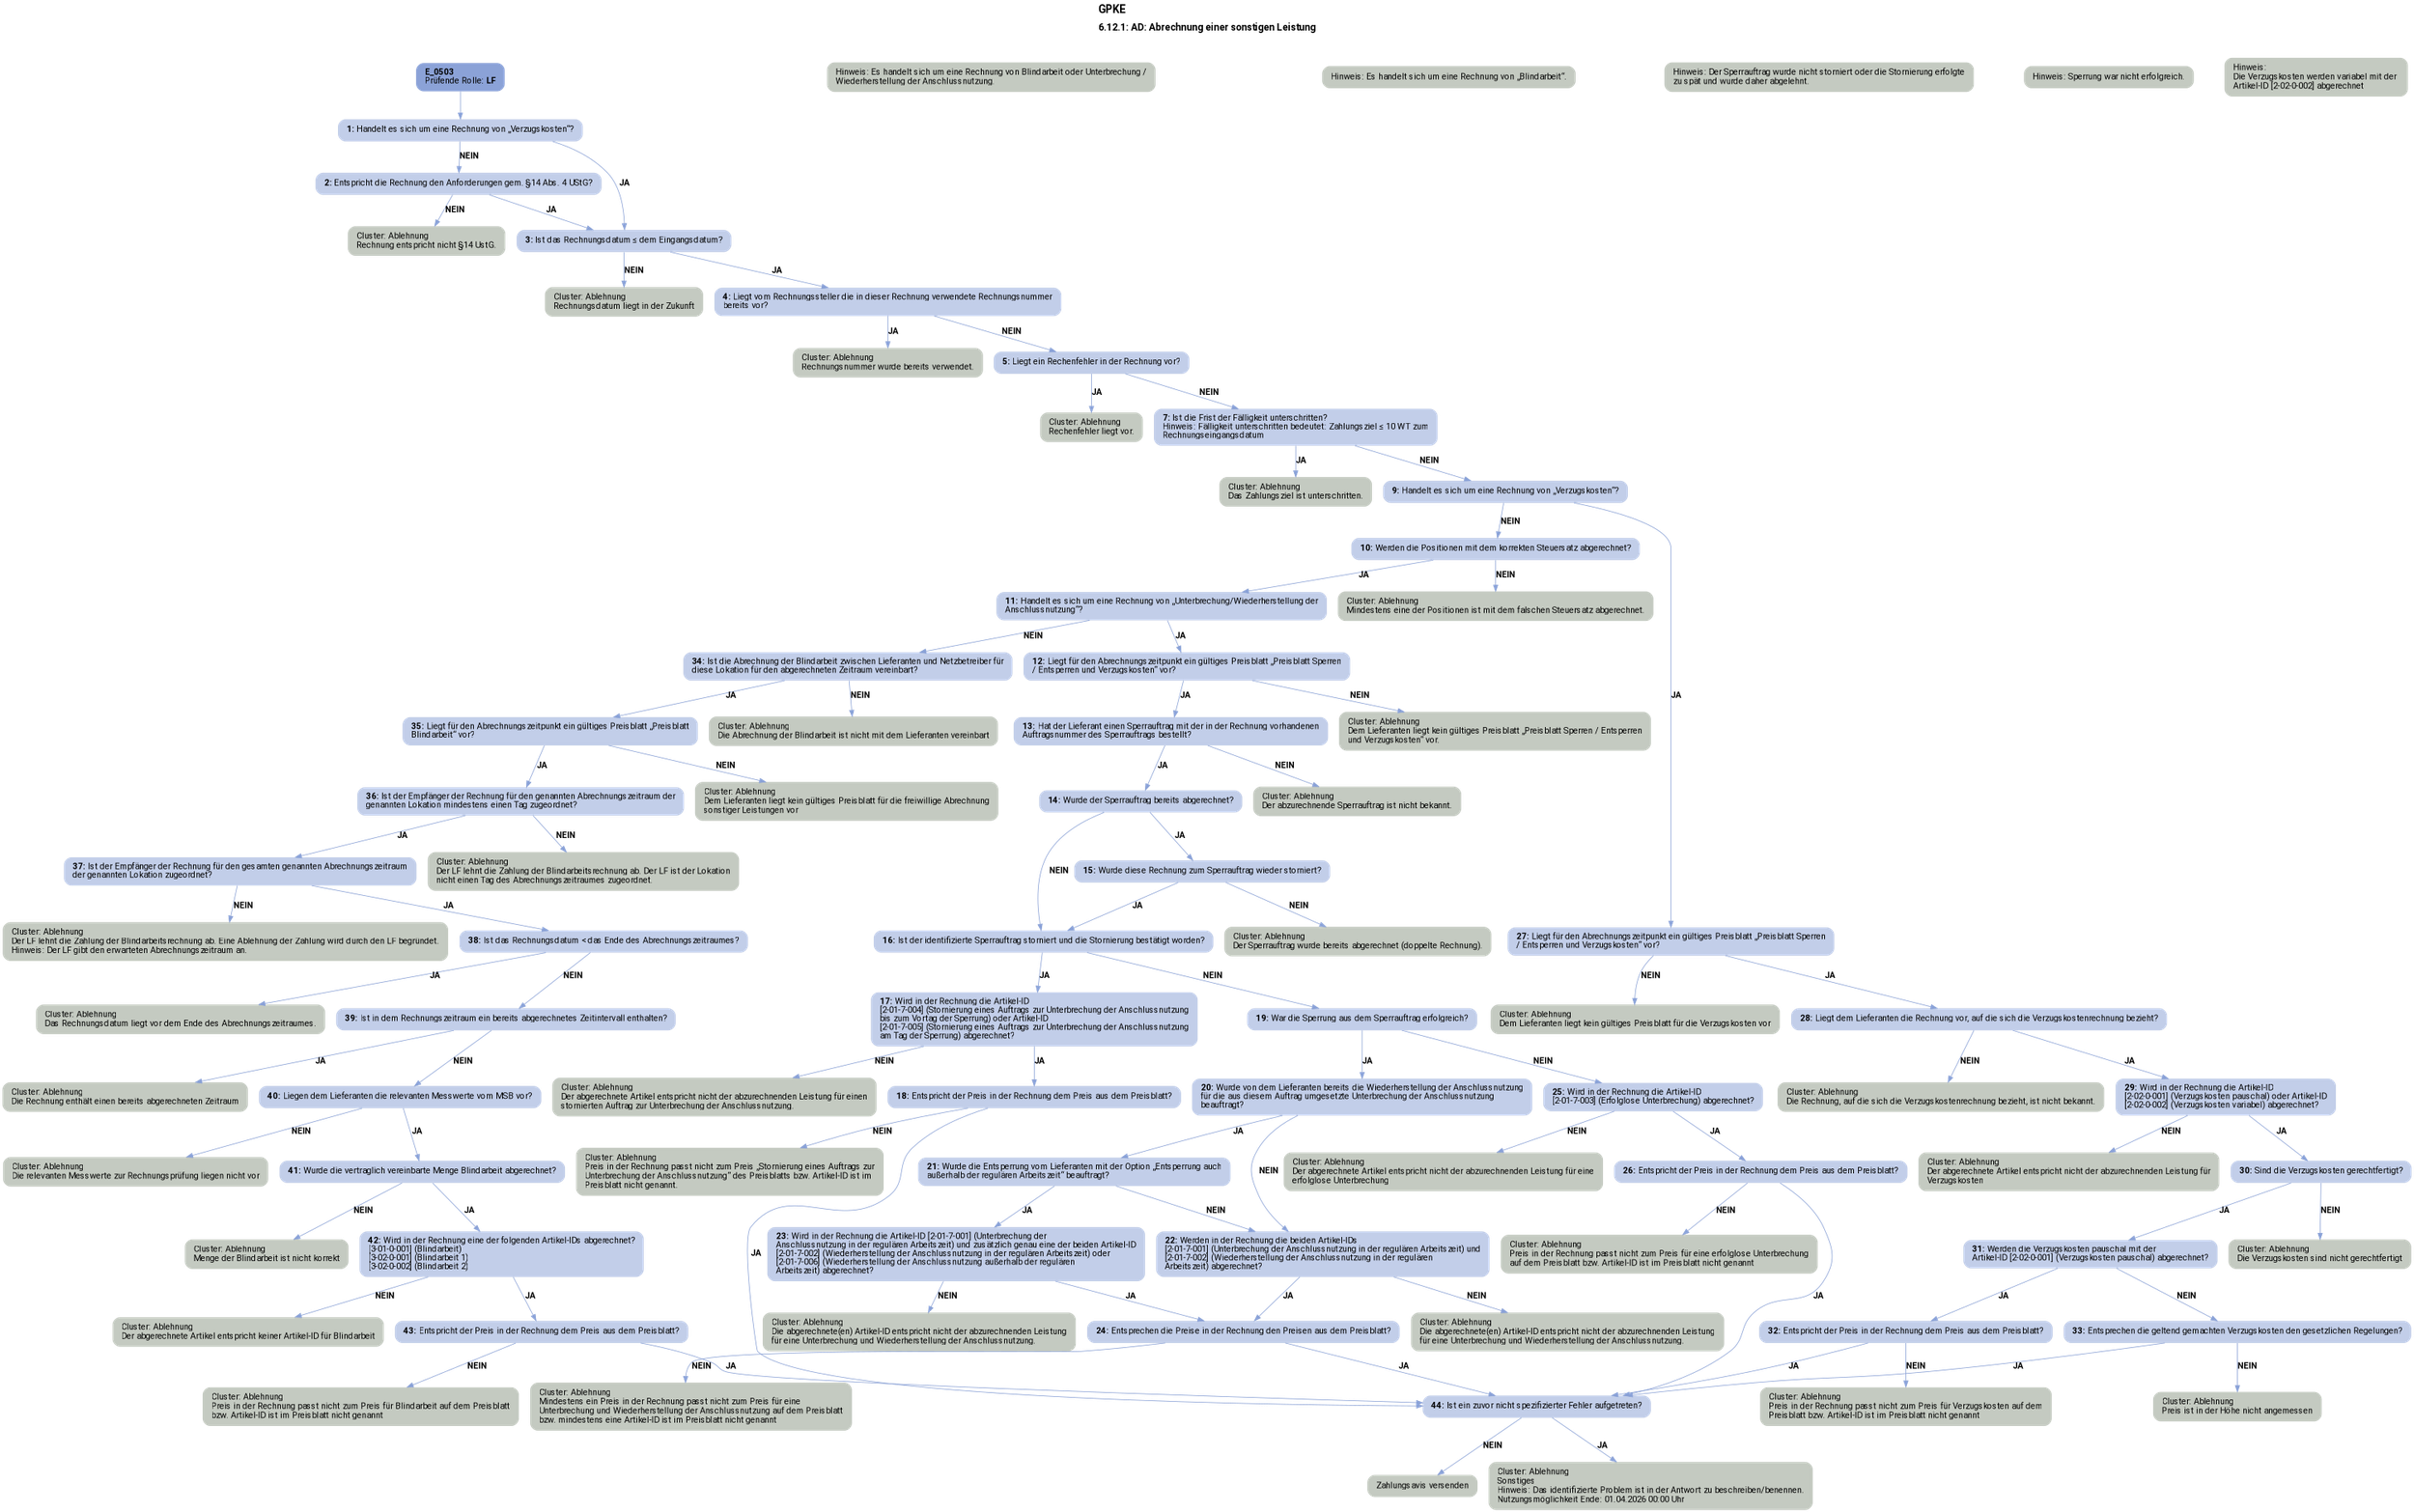 digraph D {
    labelloc="t";
    label=<<B><FONT POINT-SIZE="18">GPKE</FONT></B><BR align="left"/><BR/><B><FONT POINT-SIZE="16">6.12.1: AD: Abrechnung einer sonstigen Leistung</FONT></B><BR align="left"/><BR/><BR/><BR/>>;
    ratio="compress";
    concentrate=true;
    pack=true;
    rankdir=TB;
    packmode="array";
    size="20,20";
    fontsize=12;
    "Start" [margin="0.2,0.12", shape=box, style="filled,rounded", penwidth=0.0, fillcolor="#8ba2d7", label=<<B>E_0503</B><BR align="left"/><FONT>Prüfende Rolle: <B>LF</B></FONT><BR align="center"/>>, fontname="Roboto, sans-serif"];
    "1" [margin="0.2,0.12", shape=box, style="filled,rounded", penwidth=0.0, fillcolor="#c2cee9", label=<<B>1: </B>Handelt es sich um eine Rechnung von „Verzugskosten“?<BR align="left"/>>, fontname="Roboto, sans-serif"];
    "2" [margin="0.2,0.12", shape=box, style="filled,rounded", penwidth=0.0, fillcolor="#c2cee9", label=<<B>2: </B>Entspricht die Rechnung den Anforderungen gem. §14 Abs. 4 UStG?<BR align="left"/>>, fontname="Roboto, sans-serif"];
    "A01" [margin="0.2,0.12", shape=box, style="filled,rounded", penwidth=0.0, fillcolor="#c4cac1", label=<<FONT>Cluster: Ablehnung<BR align="left"/>Rechnung entspricht nicht §14 UstG.<BR align="left"/></FONT>>, fontname="Roboto, sans-serif"];
    "3" [margin="0.2,0.12", shape=box, style="filled,rounded", penwidth=0.0, fillcolor="#c2cee9", label=<<B>3: </B>Ist das Rechnungsdatum ≤ dem Eingangsdatum?<BR align="left"/>>, fontname="Roboto, sans-serif"];
    "A02" [margin="0.2,0.12", shape=box, style="filled,rounded", penwidth=0.0, fillcolor="#c4cac1", label=<<FONT>Cluster: Ablehnung<BR align="left"/>Rechnungsdatum liegt in der Zukunft<BR align="left"/></FONT>>, fontname="Roboto, sans-serif"];
    "4" [margin="0.2,0.12", shape=box, style="filled,rounded", penwidth=0.0, fillcolor="#c2cee9", label=<<B>4: </B>Liegt vom Rechnungssteller die in dieser Rechnung verwendete Rechnungsnummer<BR align="left"/>bereits vor?<BR align="left"/>>, fontname="Roboto, sans-serif"];
    "A03" [margin="0.2,0.12", shape=box, style="filled,rounded", penwidth=0.0, fillcolor="#c4cac1", label=<<FONT>Cluster: Ablehnung<BR align="left"/>Rechnungsnummer wurde bereits verwendet.<BR align="left"/></FONT>>, fontname="Roboto, sans-serif"];
    "5" [margin="0.2,0.12", shape=box, style="filled,rounded", penwidth=0.0, fillcolor="#c2cee9", label=<<B>5: </B>Liegt ein Rechenfehler in der Rechnung vor?<BR align="left"/>>, fontname="Roboto, sans-serif"];
    "A04" [margin="0.2,0.12", shape=box, style="filled,rounded", penwidth=0.0, fillcolor="#c4cac1", label=<<FONT>Cluster: Ablehnung<BR align="left"/>Rechenfehler liegt vor.<BR align="left"/></FONT>>, fontname="Roboto, sans-serif"];
    "7" [margin="0.2,0.12", shape=box, style="filled,rounded", penwidth=0.0, fillcolor="#c2cee9", label=<<B>7: </B>Ist die Frist der Fälligkeit unterschritten?<BR align="left"/>Hinweis: Fälligkeit unterschritten bedeutet: Zahlungsziel ≤ 10 WT zum<BR align="left"/>Rechnungseingangsdatum<BR align="left"/>>, fontname="Roboto, sans-serif"];
    "A05" [margin="0.2,0.12", shape=box, style="filled,rounded", penwidth=0.0, fillcolor="#c4cac1", label=<<FONT>Cluster: Ablehnung<BR align="left"/>Das Zahlungsziel ist unterschritten.<BR align="left"/></FONT>>, fontname="Roboto, sans-serif"];
    "9" [margin="0.2,0.12", shape=box, style="filled,rounded", penwidth=0.0, fillcolor="#c2cee9", label=<<B>9: </B>Handelt es sich um eine Rechnung von „Verzugskosten“?<BR align="left"/>>, fontname="Roboto, sans-serif"];
    "Hinweis: Es handelt sich um eine Rechnung von Blindarbeit oder Unterbrechung / Wiederherstellung der Anschlussnutzung." [margin="0.2,0.12", shape=box, style="filled,rounded", penwidth=0.0, fillcolor="#c4cac1", label=<<FONT>Hinweis: Es handelt sich um eine Rechnung von Blindarbeit oder Unterbrechung /<BR align="left"/>Wiederherstellung der Anschlussnutzung.<BR align="left"/></FONT>>, fontname="Roboto, sans-serif"];
    "10" [margin="0.2,0.12", shape=box, style="filled,rounded", penwidth=0.0, fillcolor="#c2cee9", label=<<B>10: </B>Werden die Positionen mit dem korrekten Steuersatz abgerechnet?<BR align="left"/>>, fontname="Roboto, sans-serif"];
    "A07" [margin="0.2,0.12", shape=box, style="filled,rounded", penwidth=0.0, fillcolor="#c4cac1", label=<<FONT>Cluster: Ablehnung<BR align="left"/>Mindestens eine der Positionen ist mit dem falschen Steuersatz abgerechnet.<BR align="left"/></FONT>>, fontname="Roboto, sans-serif"];
    "11" [margin="0.2,0.12", shape=box, style="filled,rounded", penwidth=0.0, fillcolor="#c2cee9", label=<<B>11: </B>Handelt es sich um eine Rechnung von „Unterbrechung/Wiederherstellung der<BR align="left"/>Anschlussnutzung“?<BR align="left"/>>, fontname="Roboto, sans-serif"];
    "Hinweis: Es handelt sich um eine Rechnung von „Blindarbeit“." [margin="0.2,0.12", shape=box, style="filled,rounded", penwidth=0.0, fillcolor="#c4cac1", label=<<FONT>Hinweis: Es handelt sich um eine Rechnung von „Blindarbeit“.<BR align="left"/></FONT>>, fontname="Roboto, sans-serif"];
    "12" [margin="0.2,0.12", shape=box, style="filled,rounded", penwidth=0.0, fillcolor="#c2cee9", label=<<B>12: </B>Liegt für den Abrechnungszeitpunkt ein gültiges Preisblatt „Preisblatt Sperren<BR align="left"/>/ Entsperren und Verzugskosten“ vor?<BR align="left"/>>, fontname="Roboto, sans-serif"];
    "A08" [margin="0.2,0.12", shape=box, style="filled,rounded", penwidth=0.0, fillcolor="#c4cac1", label=<<FONT>Cluster: Ablehnung<BR align="left"/>Dem Lieferanten liegt kein gültiges Preisblatt „Preisblatt Sperren / Entsperren<BR align="left"/>und Verzugskosten“ vor.<BR align="left"/></FONT>>, fontname="Roboto, sans-serif"];
    "13" [margin="0.2,0.12", shape=box, style="filled,rounded", penwidth=0.0, fillcolor="#c2cee9", label=<<B>13: </B>Hat der Lieferant einen Sperrauftrag mit der in der Rechnung vorhandenen<BR align="left"/>Auftragsnummer des Sperrauftrags bestellt?<BR align="left"/>>, fontname="Roboto, sans-serif"];
    "A09" [margin="0.2,0.12", shape=box, style="filled,rounded", penwidth=0.0, fillcolor="#c4cac1", label=<<FONT>Cluster: Ablehnung<BR align="left"/>Der abzurechnende Sperrauftrag ist nicht bekannt.<BR align="left"/></FONT>>, fontname="Roboto, sans-serif"];
    "14" [margin="0.2,0.12", shape=box, style="filled,rounded", penwidth=0.0, fillcolor="#c2cee9", label=<<B>14: </B>Wurde der Sperrauftrag bereits abgerechnet?<BR align="left"/>>, fontname="Roboto, sans-serif"];
    "15" [margin="0.2,0.12", shape=box, style="filled,rounded", penwidth=0.0, fillcolor="#c2cee9", label=<<B>15: </B>Wurde diese Rechnung zum Sperrauftrag wieder storniert?<BR align="left"/>>, fontname="Roboto, sans-serif"];
    "A10" [margin="0.2,0.12", shape=box, style="filled,rounded", penwidth=0.0, fillcolor="#c4cac1", label=<<FONT>Cluster: Ablehnung<BR align="left"/>Der Sperrauftrag wurde bereits abgerechnet (doppelte Rechnung).<BR align="left"/></FONT>>, fontname="Roboto, sans-serif"];
    "16" [margin="0.2,0.12", shape=box, style="filled,rounded", penwidth=0.0, fillcolor="#c2cee9", label=<<B>16: </B>Ist der identifizierte Sperrauftrag storniert und die Stornierung bestätigt worden?<BR align="left"/>>, fontname="Roboto, sans-serif"];
    "Hinweis: Der Sperrauftrag wurde nicht storniert oder die Stornierung erfolgte zu spät und wurde daher abgelehnt." [margin="0.2,0.12", shape=box, style="filled,rounded", penwidth=0.0, fillcolor="#c4cac1", label=<<FONT>Hinweis: Der Sperrauftrag wurde nicht storniert oder die Stornierung erfolgte<BR align="left"/>zu spät und wurde daher abgelehnt.<BR align="left"/></FONT>>, fontname="Roboto, sans-serif"];
    "17" [margin="0.2,0.12", shape=box, style="filled,rounded", penwidth=0.0, fillcolor="#c2cee9", label=<<B>17: </B>Wird in der Rechnung die Artikel-ID<BR align="left"/>[2-01-7-004] (Stornierung eines Auftrags zur Unterbrechung der Anschlussnutzung<BR align="left"/>bis zum Vortag der Sperrung) oder Artikel-ID<BR align="left"/>[2-01-7-005] (Stornierung eines Auftrags zur Unterbrechung der Anschlussnutzung<BR align="left"/>am Tag der Sperrung) abgerechnet?<BR align="left"/>>, fontname="Roboto, sans-serif"];
    "A11" [margin="0.2,0.12", shape=box, style="filled,rounded", penwidth=0.0, fillcolor="#c4cac1", label=<<FONT>Cluster: Ablehnung<BR align="left"/>Der abgerechnete Artikel entspricht nicht der abzurechnenden Leistung für einen<BR align="left"/>stornierten Auftrag zur Unterbrechung der Anschlussnutzung.<BR align="left"/></FONT>>, fontname="Roboto, sans-serif"];
    "18" [margin="0.2,0.12", shape=box, style="filled,rounded", penwidth=0.0, fillcolor="#c2cee9", label=<<B>18: </B>Entspricht der Preis in der Rechnung dem Preis aus dem Preisblatt?<BR align="left"/>>, fontname="Roboto, sans-serif"];
    "A12" [margin="0.2,0.12", shape=box, style="filled,rounded", penwidth=0.0, fillcolor="#c4cac1", label=<<FONT>Cluster: Ablehnung<BR align="left"/>Preis in der Rechnung passt nicht zum Preis „Stornierung eines Auftrags zur<BR align="left"/>Unterbrechung der Anschlussnutzung“ des Preisblatts bzw. Artikel-ID ist im<BR align="left"/>Preisblatt nicht genannt.<BR align="left"/></FONT>>, fontname="Roboto, sans-serif"];
    "19" [margin="0.2,0.12", shape=box, style="filled,rounded", penwidth=0.0, fillcolor="#c2cee9", label=<<B>19: </B>War die Sperrung aus dem Sperrauftrag erfolgreich?<BR align="left"/>>, fontname="Roboto, sans-serif"];
    "Hinweis: Sperrung war nicht erfolgreich." [margin="0.2,0.12", shape=box, style="filled,rounded", penwidth=0.0, fillcolor="#c4cac1", label=<<FONT>Hinweis: Sperrung war nicht erfolgreich.<BR align="left"/></FONT>>, fontname="Roboto, sans-serif"];
    "20" [margin="0.2,0.12", shape=box, style="filled,rounded", penwidth=0.0, fillcolor="#c2cee9", label=<<B>20: </B>Wurde von dem Lieferanten bereits die Wiederherstellung der Anschlussnutzung<BR align="left"/>für die aus diesem Auftrag umgesetzte Unterbrechung der Anschlussnutzung<BR align="left"/>beauftragt?<BR align="left"/>>, fontname="Roboto, sans-serif"];
    "21" [margin="0.2,0.12", shape=box, style="filled,rounded", penwidth=0.0, fillcolor="#c2cee9", label=<<B>21: </B>Wurde die Entsperrung vom Lieferanten mit der Option „Entsperrung auch<BR align="left"/>außerhalb der regulären Arbeitszeit“ beauftragt?<BR align="left"/>>, fontname="Roboto, sans-serif"];
    "22" [margin="0.2,0.12", shape=box, style="filled,rounded", penwidth=0.0, fillcolor="#c2cee9", label=<<B>22: </B>Werden in der Rechnung die beiden Artikel-IDs<BR align="left"/>[2-01-7-001] (Unterbrechung der Anschlussnutzung in der regulären Arbeitszeit) und<BR align="left"/>[2-01-7-002] (Wiederherstellung der Anschlussnutzung in der regulären<BR align="left"/>Arbeitszeit) abgerechnet?<BR align="left"/>>, fontname="Roboto, sans-serif"];
    "A13" [margin="0.2,0.12", shape=box, style="filled,rounded", penwidth=0.0, fillcolor="#c4cac1", label=<<FONT>Cluster: Ablehnung<BR align="left"/>Die abgerechnete(en) Artikel-ID entspricht nicht der abzurechnenden Leistung<BR align="left"/>für eine Unterbrechung und Wiederherstellung der Anschlussnutzung.<BR align="left"/></FONT>>, fontname="Roboto, sans-serif"];
    "23" [margin="0.2,0.12", shape=box, style="filled,rounded", penwidth=0.0, fillcolor="#c2cee9", label=<<B>23: </B>Wird in der Rechnung die Artikel-ID [2-01-7-001] (Unterbrechung der<BR align="left"/>Anschlussnutzung in der regulären Arbeitszeit) und zusätzlich genau eine der beiden Artikel-ID<BR align="left"/>[2-01-7-002] (Wiederherstellung der Anschlussnutzung in der regulären Arbeitszeit) oder<BR align="left"/>[2-01-7-006] (Wiederherstellung der Anschlussnutzung außerhalb der regulären<BR align="left"/>Arbeitszeit) abgerechnet?<BR align="left"/>>, fontname="Roboto, sans-serif"];
    "A14" [margin="0.2,0.12", shape=box, style="filled,rounded", penwidth=0.0, fillcolor="#c4cac1", label=<<FONT>Cluster: Ablehnung<BR align="left"/>Die abgerechnete(en) Artikel-ID entspricht nicht der abzurechnenden Leistung<BR align="left"/>für eine Unterbrechung und Wiederherstellung der Anschlussnutzung.<BR align="left"/></FONT>>, fontname="Roboto, sans-serif"];
    "24" [margin="0.2,0.12", shape=box, style="filled,rounded", penwidth=0.0, fillcolor="#c2cee9", label=<<B>24: </B>Entsprechen die Preise in der Rechnung den Preisen aus dem Preisblatt?<BR align="left"/>>, fontname="Roboto, sans-serif"];
    "A15" [margin="0.2,0.12", shape=box, style="filled,rounded", penwidth=0.0, fillcolor="#c4cac1", label=<<FONT>Cluster: Ablehnung<BR align="left"/>Mindestens ein Preis in der Rechnung passt nicht zum Preis für eine<BR align="left"/>Unterbrechung und Wiederherstellung der Anschlussnutzung auf dem Preisblatt<BR align="left"/>bzw. mindestens eine Artikel-ID ist im Preisblatt nicht genannt<BR align="left"/></FONT>>, fontname="Roboto, sans-serif"];
    "25" [margin="0.2,0.12", shape=box, style="filled,rounded", penwidth=0.0, fillcolor="#c2cee9", label=<<B>25: </B>Wird in der Rechnung die Artikel-ID<BR align="left"/>[2-01-7-003] (Erfolglose Unterbrechung) abgerechnet?<BR align="left"/>>, fontname="Roboto, sans-serif"];
    "A16" [margin="0.2,0.12", shape=box, style="filled,rounded", penwidth=0.0, fillcolor="#c4cac1", label=<<FONT>Cluster: Ablehnung<BR align="left"/>Der abgerechnete Artikel entspricht nicht der abzurechnenden Leistung für eine<BR align="left"/>erfolglose Unterbrechung<BR align="left"/></FONT>>, fontname="Roboto, sans-serif"];
    "26" [margin="0.2,0.12", shape=box, style="filled,rounded", penwidth=0.0, fillcolor="#c2cee9", label=<<B>26: </B>Entspricht der Preis in der Rechnung dem Preis aus dem Preisblatt?<BR align="left"/>>, fontname="Roboto, sans-serif"];
    "A17" [margin="0.2,0.12", shape=box, style="filled,rounded", penwidth=0.0, fillcolor="#c4cac1", label=<<FONT>Cluster: Ablehnung<BR align="left"/>Preis in der Rechnung passt nicht zum Preis für eine erfolglose Unterbrechung<BR align="left"/>auf dem Preisblatt bzw. Artikel-ID ist im Preisblatt nicht genannt<BR align="left"/></FONT>>, fontname="Roboto, sans-serif"];
    "27" [margin="0.2,0.12", shape=box, style="filled,rounded", penwidth=0.0, fillcolor="#c2cee9", label=<<B>27: </B>Liegt für den Abrechnungszeitpunkt ein gültiges Preisblatt „Preisblatt Sperren<BR align="left"/>/ Entsperren und Verzugskosten“ vor?<BR align="left"/>>, fontname="Roboto, sans-serif"];
    "A18" [margin="0.2,0.12", shape=box, style="filled,rounded", penwidth=0.0, fillcolor="#c4cac1", label=<<FONT>Cluster: Ablehnung<BR align="left"/>Dem Lieferanten liegt kein gültiges Preisblatt für die Verzugskosten vor<BR align="left"/></FONT>>, fontname="Roboto, sans-serif"];
    "28" [margin="0.2,0.12", shape=box, style="filled,rounded", penwidth=0.0, fillcolor="#c2cee9", label=<<B>28: </B>Liegt dem Lieferanten die Rechnung vor, auf die sich die Verzugskostenrechnung bezieht?<BR align="left"/>>, fontname="Roboto, sans-serif"];
    "A19" [margin="0.2,0.12", shape=box, style="filled,rounded", penwidth=0.0, fillcolor="#c4cac1", label=<<FONT>Cluster: Ablehnung<BR align="left"/>Die Rechnung, auf die sich die Verzugskostenrechnung bezieht, ist nicht bekannt.<BR align="left"/></FONT>>, fontname="Roboto, sans-serif"];
    "29" [margin="0.2,0.12", shape=box, style="filled,rounded", penwidth=0.0, fillcolor="#c2cee9", label=<<B>29: </B>Wird in der Rechnung die Artikel-ID<BR align="left"/>[2-02-0-001] (Verzugskosten pauschal) oder Artikel-ID<BR align="left"/>[2-02-0-002] (Verzugskosten variabel) abgerechnet?<BR align="left"/>>, fontname="Roboto, sans-serif"];
    "A20" [margin="0.2,0.12", shape=box, style="filled,rounded", penwidth=0.0, fillcolor="#c4cac1", label=<<FONT>Cluster: Ablehnung<BR align="left"/>Der abgerechnete Artikel entspricht nicht der abzurechnenden Leistung für<BR align="left"/>Verzugskosten<BR align="left"/></FONT>>, fontname="Roboto, sans-serif"];
    "30" [margin="0.2,0.12", shape=box, style="filled,rounded", penwidth=0.0, fillcolor="#c2cee9", label=<<B>30: </B>Sind die Verzugskosten gerechtfertigt?<BR align="left"/>>, fontname="Roboto, sans-serif"];
    "A21" [margin="0.2,0.12", shape=box, style="filled,rounded", penwidth=0.0, fillcolor="#c4cac1", label=<<FONT>Cluster: Ablehnung<BR align="left"/>Die Verzugskosten sind nicht gerechtfertigt<BR align="left"/></FONT>>, fontname="Roboto, sans-serif"];
    "31" [margin="0.2,0.12", shape=box, style="filled,rounded", penwidth=0.0, fillcolor="#c2cee9", label=<<B>31: </B>Werden die Verzugskosten pauschal mit der<BR align="left"/>Artikel-ID [2-02-0-001] (Verzugskosten pauschal) abgerechnet?<BR align="left"/>>, fontname="Roboto, sans-serif"];
    "Hinweis:
Die Verzugskosten werden variabel mit der 
Artikel-ID [2-02-0-002] abgerechnet" [margin="0.2,0.12", shape=box, style="filled,rounded", penwidth=0.0, fillcolor="#c4cac1", label=<<FONT>Hinweis:<BR align="left"/>Die Verzugskosten werden variabel mit der <BR align="left"/>Artikel-ID [2-02-0-002] abgerechnet<BR align="left"/></FONT>>, fontname="Roboto, sans-serif"];
    "32" [margin="0.2,0.12", shape=box, style="filled,rounded", penwidth=0.0, fillcolor="#c2cee9", label=<<B>32: </B>Entspricht der Preis in der Rechnung dem Preis aus dem Preisblatt?<BR align="left"/>>, fontname="Roboto, sans-serif"];
    "A22" [margin="0.2,0.12", shape=box, style="filled,rounded", penwidth=0.0, fillcolor="#c4cac1", label=<<FONT>Cluster: Ablehnung<BR align="left"/>Preis in der Rechnung passt nicht zum Preis für Verzugskosten auf dem<BR align="left"/>Preisblatt bzw. Artikel-ID ist im Preisblatt nicht genannt<BR align="left"/></FONT>>, fontname="Roboto, sans-serif"];
    "33" [margin="0.2,0.12", shape=box, style="filled,rounded", penwidth=0.0, fillcolor="#c2cee9", label=<<B>33: </B>Entsprechen die geltend gemachten Verzugskosten den gesetzlichen Regelungen?<BR align="left"/>>, fontname="Roboto, sans-serif"];
    "A23" [margin="0.2,0.12", shape=box, style="filled,rounded", penwidth=0.0, fillcolor="#c4cac1", label=<<FONT>Cluster: Ablehnung<BR align="left"/>Preis ist in der Höhe nicht angemessen<BR align="left"/></FONT>>, fontname="Roboto, sans-serif"];
    "34" [margin="0.2,0.12", shape=box, style="filled,rounded", penwidth=0.0, fillcolor="#c2cee9", label=<<B>34: </B>Ist die Abrechnung der Blindarbeit zwischen Lieferanten und Netzbetreiber für<BR align="left"/>diese Lokation für den abgerechneten Zeitraum vereinbart?<BR align="left"/>>, fontname="Roboto, sans-serif"];
    "A24" [margin="0.2,0.12", shape=box, style="filled,rounded", penwidth=0.0, fillcolor="#c4cac1", label=<<FONT>Cluster: Ablehnung<BR align="left"/>Die Abrechnung der Blindarbeit ist nicht mit dem Lieferanten vereinbart<BR align="left"/></FONT>>, fontname="Roboto, sans-serif"];
    "35" [margin="0.2,0.12", shape=box, style="filled,rounded", penwidth=0.0, fillcolor="#c2cee9", label=<<B>35: </B>Liegt für den Abrechnungszeitpunkt ein gültiges Preisblatt „Preisblatt<BR align="left"/>Blindarbeit“ vor?<BR align="left"/>>, fontname="Roboto, sans-serif"];
    "A25" [margin="0.2,0.12", shape=box, style="filled,rounded", penwidth=0.0, fillcolor="#c4cac1", label=<<FONT>Cluster: Ablehnung<BR align="left"/>Dem Lieferanten liegt kein gültiges Preisblatt für die freiwillige Abrechnung<BR align="left"/>sonstiger Leistungen vor<BR align="left"/></FONT>>, fontname="Roboto, sans-serif"];
    "36" [margin="0.2,0.12", shape=box, style="filled,rounded", penwidth=0.0, fillcolor="#c2cee9", label=<<B>36: </B>Ist der Empfänger der Rechnung für den genannten Abrechnungszeitraum der<BR align="left"/>genannten Lokation mindestens einen Tag zugeordnet?<BR align="left"/>>, fontname="Roboto, sans-serif"];
    "A26" [margin="0.2,0.12", shape=box, style="filled,rounded", penwidth=0.0, fillcolor="#c4cac1", label=<<FONT>Cluster: Ablehnung<BR align="left"/>Der LF lehnt die Zahlung der Blindarbeitsrechnung ab. Der LF ist der Lokation<BR align="left"/>nicht einen Tag des Abrechnungszeitraumes zugeordnet.<BR align="left"/></FONT>>, fontname="Roboto, sans-serif"];
    "37" [margin="0.2,0.12", shape=box, style="filled,rounded", penwidth=0.0, fillcolor="#c2cee9", label=<<B>37: </B>Ist der Empfänger der Rechnung für den gesamten genannten Abrechnungszeitraum<BR align="left"/>der genannten Lokation zugeordnet?<BR align="left"/>>, fontname="Roboto, sans-serif"];
    "A32" [margin="0.2,0.12", shape=box, style="filled,rounded", penwidth=0.0, fillcolor="#c4cac1", label=<<FONT>Cluster: Ablehnung<BR align="left"/>Der LF lehnt die Zahlung der Blindarbeitsrechnung ab. Eine Ablehnung der Zahlung wird durch den LF begründet.<BR align="left"/>Hinweis: Der LF gibt den erwarteten Abrechnungszeitraum an.<BR align="left"/></FONT>>, fontname="Roboto, sans-serif"];
    "38" [margin="0.2,0.12", shape=box, style="filled,rounded", penwidth=0.0, fillcolor="#c2cee9", label=<<B>38: </B>Ist das Rechnungsdatum &lt; das Ende des Abrechnungszeitraumes?<BR align="left"/>>, fontname="Roboto, sans-serif"];
    "A33" [margin="0.2,0.12", shape=box, style="filled,rounded", penwidth=0.0, fillcolor="#c4cac1", label=<<FONT>Cluster: Ablehnung<BR align="left"/>Das Rechnungsdatum liegt vor dem Ende des Abrechnungszeitraumes.<BR align="left"/></FONT>>, fontname="Roboto, sans-serif"];
    "39" [margin="0.2,0.12", shape=box, style="filled,rounded", penwidth=0.0, fillcolor="#c2cee9", label=<<B>39: </B>Ist in dem Rechnungszeitraum ein bereits abgerechnetes Zeitintervall enthalten?<BR align="left"/>>, fontname="Roboto, sans-serif"];
    "A27" [margin="0.2,0.12", shape=box, style="filled,rounded", penwidth=0.0, fillcolor="#c4cac1", label=<<FONT>Cluster: Ablehnung<BR align="left"/>Die Rechnung enthält einen bereits abgerechneten Zeitraum<BR align="left"/></FONT>>, fontname="Roboto, sans-serif"];
    "40" [margin="0.2,0.12", shape=box, style="filled,rounded", penwidth=0.0, fillcolor="#c2cee9", label=<<B>40: </B>Liegen dem Lieferanten die relevanten Messwerte vom MSB vor?<BR align="left"/>>, fontname="Roboto, sans-serif"];
    "A28" [margin="0.2,0.12", shape=box, style="filled,rounded", penwidth=0.0, fillcolor="#c4cac1", label=<<FONT>Cluster: Ablehnung<BR align="left"/>Die relevanten Messwerte zur Rechnungsprüfung liegen nicht vor<BR align="left"/></FONT>>, fontname="Roboto, sans-serif"];
    "41" [margin="0.2,0.12", shape=box, style="filled,rounded", penwidth=0.0, fillcolor="#c2cee9", label=<<B>41: </B>Wurde die vertraglich vereinbarte Menge Blindarbeit abgerechnet?<BR align="left"/>>, fontname="Roboto, sans-serif"];
    "A29" [margin="0.2,0.12", shape=box, style="filled,rounded", penwidth=0.0, fillcolor="#c4cac1", label=<<FONT>Cluster: Ablehnung<BR align="left"/>Menge der Blindarbeit ist nicht korrekt<BR align="left"/></FONT>>, fontname="Roboto, sans-serif"];
    "42" [margin="0.2,0.12", shape=box, style="filled,rounded", penwidth=0.0, fillcolor="#c2cee9", label=<<B>42: </B>Wird in der Rechnung eine der folgenden Artikel-IDs abgerechnet?<BR align="left"/>[3-01-0-001] (Blindarbeit)<BR align="left"/>[3-02-0-001] (Blindarbeit 1)<BR align="left"/>[3-02-0-002] (Blindarbeit 2)<BR align="left"/>>, fontname="Roboto, sans-serif"];
    "A30" [margin="0.2,0.12", shape=box, style="filled,rounded", penwidth=0.0, fillcolor="#c4cac1", label=<<FONT>Cluster: Ablehnung<BR align="left"/>Der abgerechnete Artikel entspricht keiner Artikel-ID für Blindarbeit<BR align="left"/></FONT>>, fontname="Roboto, sans-serif"];
    "43" [margin="0.2,0.12", shape=box, style="filled,rounded", penwidth=0.0, fillcolor="#c2cee9", label=<<B>43: </B>Entspricht der Preis in der Rechnung dem Preis aus dem Preisblatt?<BR align="left"/>>, fontname="Roboto, sans-serif"];
    "A31" [margin="0.2,0.12", shape=box, style="filled,rounded", penwidth=0.0, fillcolor="#c4cac1", label=<<FONT>Cluster: Ablehnung<BR align="left"/>Preis in der Rechnung passt nicht zum Preis für Blindarbeit auf dem Preisblatt<BR align="left"/>bzw. Artikel-ID ist im Preisblatt nicht genannt<BR align="left"/></FONT>>, fontname="Roboto, sans-serif"];
    "44" [margin="0.2,0.12", shape=box, style="filled,rounded", penwidth=0.0, fillcolor="#c2cee9", label=<<B>44: </B>Ist ein zuvor nicht spezifizierter Fehler aufgetreten?<BR align="left"/>>, fontname="Roboto, sans-serif"];
    "Zahlungsavis versenden" [margin="0.2,0.12", shape=box, style="filled,rounded", penwidth=0.0, fillcolor="#c4cac1", label=<<FONT>Zahlungsavis versenden<BR align="left"/></FONT>>, fontname="Roboto, sans-serif"];
    "A99" [margin="0.2,0.12", shape=box, style="filled,rounded", penwidth=0.0, fillcolor="#c4cac1", label=<<FONT>Cluster: Ablehnung<BR align="left"/>Sonstiges<BR align="left"/>Hinweis: Das identifizierte Problem ist in der Antwort zu beschreiben/benennen.<BR align="left"/>Nutzungsmöglichkeit Ende: 01.04.2026 00:00 Uhr<BR align="left"/></FONT>>, fontname="Roboto, sans-serif"];

    "Start" -> "1" [color="#88a0d6"];
    "1" -> "3" [label=<<B>JA</B>>, color="#88a0d6", fontname="Roboto, sans-serif"];
    "1" -> "2" [label=<<B>NEIN</B>>, color="#88a0d6", fontname="Roboto, sans-serif"];
    "2" -> "A01" [label=<<B>NEIN</B>>, color="#88a0d6", fontname="Roboto, sans-serif"];
    "2" -> "3" [label=<<B>JA</B>>, color="#88a0d6", fontname="Roboto, sans-serif"];
    "3" -> "A02" [label=<<B>NEIN</B>>, color="#88a0d6", fontname="Roboto, sans-serif"];
    "3" -> "4" [label=<<B>JA</B>>, color="#88a0d6", fontname="Roboto, sans-serif"];
    "4" -> "A03" [label=<<B>JA</B>>, color="#88a0d6", fontname="Roboto, sans-serif"];
    "4" -> "5" [label=<<B>NEIN</B>>, color="#88a0d6", fontname="Roboto, sans-serif"];
    "5" -> "A04" [label=<<B>JA</B>>, color="#88a0d6", fontname="Roboto, sans-serif"];
    "5" -> "7" [label=<<B>NEIN</B>>, color="#88a0d6", fontname="Roboto, sans-serif"];
    "7" -> "A05" [label=<<B>JA</B>>, color="#88a0d6", fontname="Roboto, sans-serif"];
    "7" -> "9" [label=<<B>NEIN</B>>, color="#88a0d6", fontname="Roboto, sans-serif"];
    "9" -> "27" [label=<<B>JA</B>>, color="#88a0d6", fontname="Roboto, sans-serif"];
    "9" -> "10" [label=<<B>NEIN</B>>, color="#88a0d6", fontname="Roboto, sans-serif"];
    "10" -> "A07" [label=<<B>NEIN</B>>, color="#88a0d6", fontname="Roboto, sans-serif"];
    "10" -> "11" [label=<<B>JA</B>>, color="#88a0d6", fontname="Roboto, sans-serif"];
    "11" -> "12" [label=<<B>JA</B>>, color="#88a0d6", fontname="Roboto, sans-serif"];
    "11" -> "34" [label=<<B>NEIN</B>>, color="#88a0d6", fontname="Roboto, sans-serif"];
    "12" -> "A08" [label=<<B>NEIN</B>>, color="#88a0d6", fontname="Roboto, sans-serif"];
    "12" -> "13" [label=<<B>JA</B>>, color="#88a0d6", fontname="Roboto, sans-serif"];
    "13" -> "A09" [label=<<B>NEIN</B>>, color="#88a0d6", fontname="Roboto, sans-serif"];
    "13" -> "14" [label=<<B>JA</B>>, color="#88a0d6", fontname="Roboto, sans-serif"];
    "14" -> "15" [label=<<B>JA</B>>, color="#88a0d6", fontname="Roboto, sans-serif"];
    "14" -> "16" [label=<<B>NEIN</B>>, color="#88a0d6", fontname="Roboto, sans-serif"];
    "15" -> "A10" [label=<<B>NEIN</B>>, color="#88a0d6", fontname="Roboto, sans-serif"];
    "15" -> "16" [label=<<B>JA</B>>, color="#88a0d6", fontname="Roboto, sans-serif"];
    "16" -> "17" [label=<<B>JA</B>>, color="#88a0d6", fontname="Roboto, sans-serif"];
    "16" -> "19" [label=<<B>NEIN</B>>, color="#88a0d6", fontname="Roboto, sans-serif"];
    "17" -> "A11" [label=<<B>NEIN</B>>, color="#88a0d6", fontname="Roboto, sans-serif"];
    "17" -> "18" [label=<<B>JA</B>>, color="#88a0d6", fontname="Roboto, sans-serif"];
    "18" -> "A12" [label=<<B>NEIN</B>>, color="#88a0d6", fontname="Roboto, sans-serif"];
    "18" -> "44" [label=<<B>JA</B>>, color="#88a0d6", fontname="Roboto, sans-serif"];
    "19" -> "20" [label=<<B>JA</B>>, color="#88a0d6", fontname="Roboto, sans-serif"];
    "19" -> "25" [label=<<B>NEIN</B>>, color="#88a0d6", fontname="Roboto, sans-serif"];
    "20" -> "21" [label=<<B>JA</B>>, color="#88a0d6", fontname="Roboto, sans-serif"];
    "20" -> "22" [label=<<B>NEIN</B>>, color="#88a0d6", fontname="Roboto, sans-serif"];
    "21" -> "23" [label=<<B>JA</B>>, color="#88a0d6", fontname="Roboto, sans-serif"];
    "21" -> "22" [label=<<B>NEIN</B>>, color="#88a0d6", fontname="Roboto, sans-serif"];
    "22" -> "A13" [label=<<B>NEIN</B>>, color="#88a0d6", fontname="Roboto, sans-serif"];
    "22" -> "24" [label=<<B>JA</B>>, color="#88a0d6", fontname="Roboto, sans-serif"];
    "23" -> "A14" [label=<<B>NEIN</B>>, color="#88a0d6", fontname="Roboto, sans-serif"];
    "23" -> "24" [label=<<B>JA</B>>, color="#88a0d6", fontname="Roboto, sans-serif"];
    "24" -> "A15" [label=<<B>NEIN</B>>, color="#88a0d6", fontname="Roboto, sans-serif"];
    "24" -> "44" [label=<<B>JA</B>>, color="#88a0d6", fontname="Roboto, sans-serif"];
    "25" -> "A16" [label=<<B>NEIN</B>>, color="#88a0d6", fontname="Roboto, sans-serif"];
    "25" -> "26" [label=<<B>JA</B>>, color="#88a0d6", fontname="Roboto, sans-serif"];
    "26" -> "A17" [label=<<B>NEIN</B>>, color="#88a0d6", fontname="Roboto, sans-serif"];
    "26" -> "44" [label=<<B>JA</B>>, color="#88a0d6", fontname="Roboto, sans-serif"];
    "27" -> "A18" [label=<<B>NEIN</B>>, color="#88a0d6", fontname="Roboto, sans-serif"];
    "27" -> "28" [label=<<B>JA</B>>, color="#88a0d6", fontname="Roboto, sans-serif"];
    "28" -> "A19" [label=<<B>NEIN</B>>, color="#88a0d6", fontname="Roboto, sans-serif"];
    "28" -> "29" [label=<<B>JA</B>>, color="#88a0d6", fontname="Roboto, sans-serif"];
    "29" -> "A20" [label=<<B>NEIN</B>>, color="#88a0d6", fontname="Roboto, sans-serif"];
    "29" -> "30" [label=<<B>JA</B>>, color="#88a0d6", fontname="Roboto, sans-serif"];
    "30" -> "A21" [label=<<B>NEIN</B>>, color="#88a0d6", fontname="Roboto, sans-serif"];
    "30" -> "31" [label=<<B>JA</B>>, color="#88a0d6", fontname="Roboto, sans-serif"];
    "31" -> "33" [label=<<B>NEIN</B>>, color="#88a0d6", fontname="Roboto, sans-serif"];
    "31" -> "32" [label=<<B>JA</B>>, color="#88a0d6", fontname="Roboto, sans-serif"];
    "32" -> "A22" [label=<<B>NEIN</B>>, color="#88a0d6", fontname="Roboto, sans-serif"];
    "32" -> "44" [label=<<B>JA</B>>, color="#88a0d6", fontname="Roboto, sans-serif"];
    "33" -> "A23" [label=<<B>NEIN</B>>, color="#88a0d6", fontname="Roboto, sans-serif"];
    "33" -> "44" [label=<<B>JA</B>>, color="#88a0d6", fontname="Roboto, sans-serif"];
    "34" -> "A24" [label=<<B>NEIN</B>>, color="#88a0d6", fontname="Roboto, sans-serif"];
    "34" -> "35" [label=<<B>JA</B>>, color="#88a0d6", fontname="Roboto, sans-serif"];
    "35" -> "A25" [label=<<B>NEIN</B>>, color="#88a0d6", fontname="Roboto, sans-serif"];
    "35" -> "36" [label=<<B>JA</B>>, color="#88a0d6", fontname="Roboto, sans-serif"];
    "36" -> "A26" [label=<<B>NEIN</B>>, color="#88a0d6", fontname="Roboto, sans-serif"];
    "36" -> "37" [label=<<B>JA</B>>, color="#88a0d6", fontname="Roboto, sans-serif"];
    "37" -> "A32" [label=<<B>NEIN</B>>, color="#88a0d6", fontname="Roboto, sans-serif"];
    "37" -> "38" [label=<<B>JA</B>>, color="#88a0d6", fontname="Roboto, sans-serif"];
    "38" -> "A33" [label=<<B>JA</B>>, color="#88a0d6", fontname="Roboto, sans-serif"];
    "38" -> "39" [label=<<B>NEIN</B>>, color="#88a0d6", fontname="Roboto, sans-serif"];
    "39" -> "A27" [label=<<B>JA</B>>, color="#88a0d6", fontname="Roboto, sans-serif"];
    "39" -> "40" [label=<<B>NEIN</B>>, color="#88a0d6", fontname="Roboto, sans-serif"];
    "40" -> "A28" [label=<<B>NEIN</B>>, color="#88a0d6", fontname="Roboto, sans-serif"];
    "40" -> "41" [label=<<B>JA</B>>, color="#88a0d6", fontname="Roboto, sans-serif"];
    "41" -> "A29" [label=<<B>NEIN</B>>, color="#88a0d6", fontname="Roboto, sans-serif"];
    "41" -> "42" [label=<<B>JA</B>>, color="#88a0d6", fontname="Roboto, sans-serif"];
    "42" -> "A30" [label=<<B>NEIN</B>>, color="#88a0d6", fontname="Roboto, sans-serif"];
    "42" -> "43" [label=<<B>JA</B>>, color="#88a0d6", fontname="Roboto, sans-serif"];
    "43" -> "A31" [label=<<B>NEIN</B>>, color="#88a0d6", fontname="Roboto, sans-serif"];
    "43" -> "44" [label=<<B>JA</B>>, color="#88a0d6", fontname="Roboto, sans-serif"];
    "44" -> "Zahlungsavis versenden" [label=<<B>NEIN</B>>, color="#88a0d6", fontname="Roboto, sans-serif"];
    "44" -> "A99" [label=<<B>JA</B>>, color="#88a0d6", fontname="Roboto, sans-serif"];

    bgcolor="transparent";
fontname="Roboto, sans-serif";
}